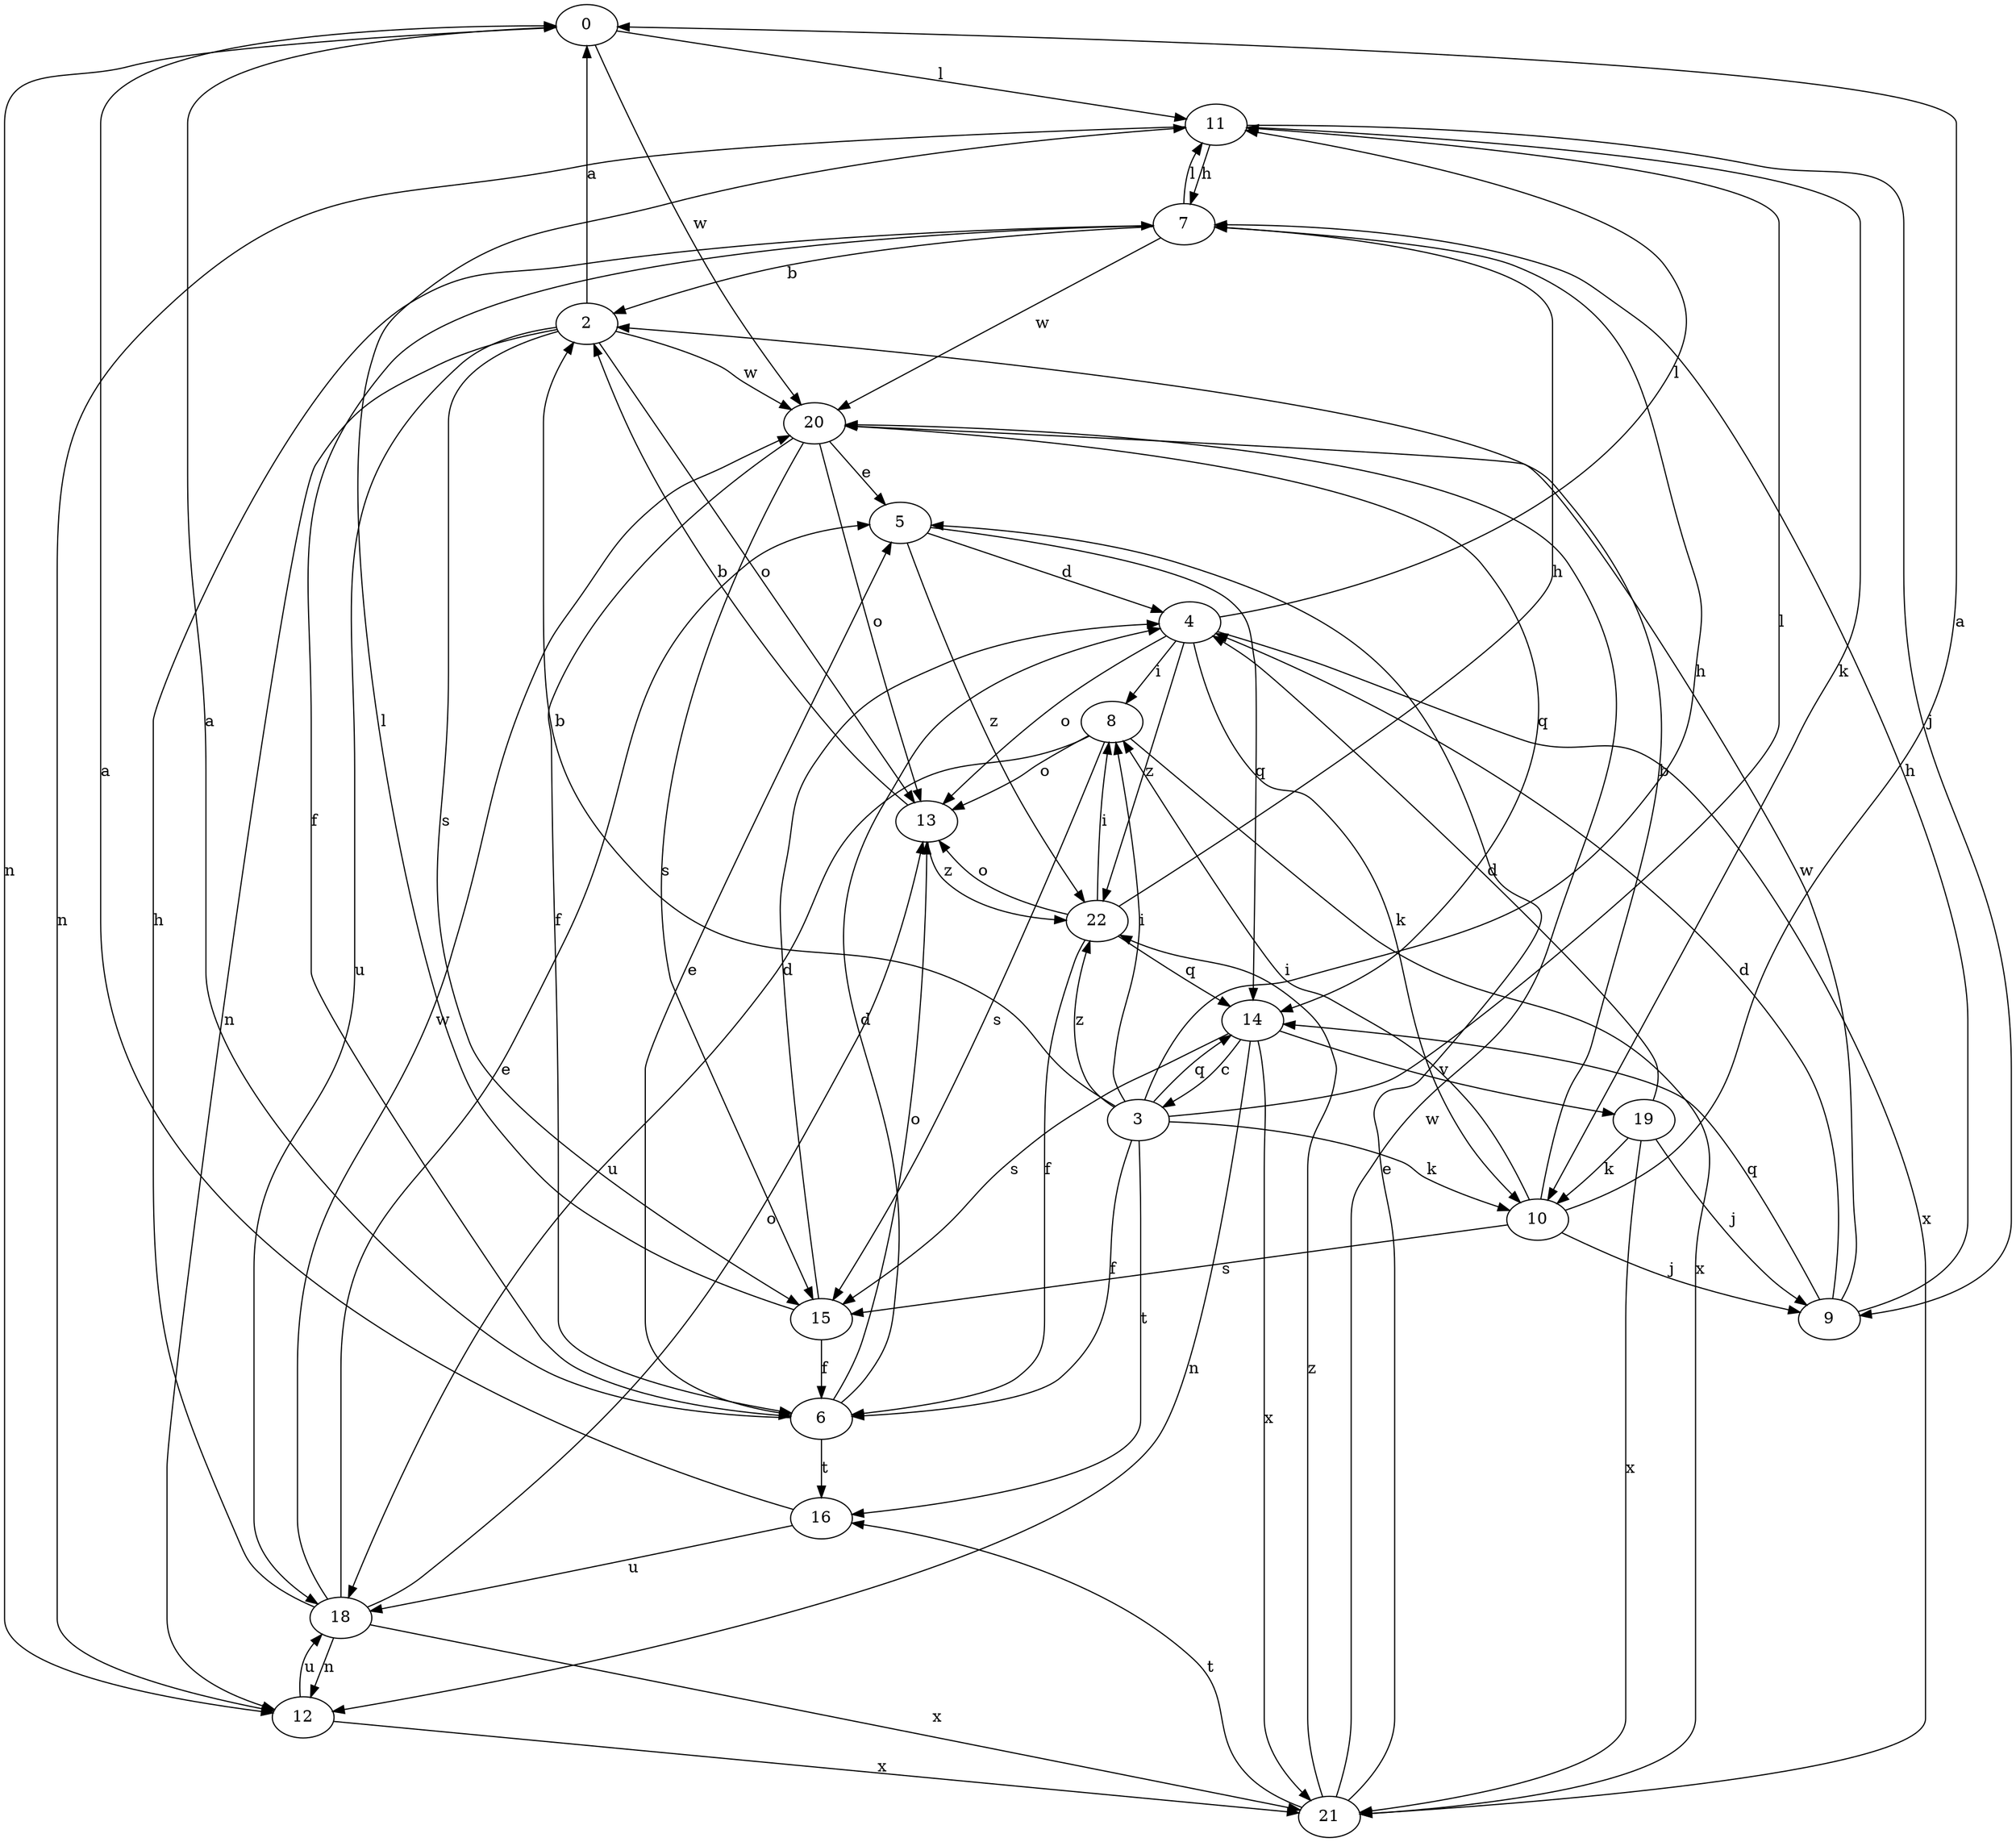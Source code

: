 strict digraph  {
0;
2;
3;
4;
5;
6;
7;
8;
9;
10;
11;
12;
13;
14;
15;
16;
18;
19;
20;
21;
22;
0 -> 11  [label=l];
0 -> 12  [label=n];
0 -> 20  [label=w];
2 -> 0  [label=a];
2 -> 12  [label=n];
2 -> 13  [label=o];
2 -> 15  [label=s];
2 -> 18  [label=u];
2 -> 20  [label=w];
3 -> 2  [label=b];
3 -> 6  [label=f];
3 -> 7  [label=h];
3 -> 8  [label=i];
3 -> 10  [label=k];
3 -> 11  [label=l];
3 -> 14  [label=q];
3 -> 16  [label=t];
3 -> 22  [label=z];
4 -> 8  [label=i];
4 -> 10  [label=k];
4 -> 11  [label=l];
4 -> 13  [label=o];
4 -> 21  [label=x];
4 -> 22  [label=z];
5 -> 4  [label=d];
5 -> 14  [label=q];
5 -> 22  [label=z];
6 -> 0  [label=a];
6 -> 4  [label=d];
6 -> 5  [label=e];
6 -> 13  [label=o];
6 -> 16  [label=t];
7 -> 2  [label=b];
7 -> 6  [label=f];
7 -> 11  [label=l];
7 -> 20  [label=w];
8 -> 13  [label=o];
8 -> 15  [label=s];
8 -> 18  [label=u];
8 -> 21  [label=x];
9 -> 4  [label=d];
9 -> 7  [label=h];
9 -> 14  [label=q];
9 -> 20  [label=w];
10 -> 0  [label=a];
10 -> 2  [label=b];
10 -> 8  [label=i];
10 -> 9  [label=j];
10 -> 15  [label=s];
11 -> 7  [label=h];
11 -> 9  [label=j];
11 -> 10  [label=k];
11 -> 12  [label=n];
12 -> 18  [label=u];
12 -> 21  [label=x];
13 -> 2  [label=b];
13 -> 22  [label=z];
14 -> 3  [label=c];
14 -> 12  [label=n];
14 -> 15  [label=s];
14 -> 19  [label=v];
14 -> 21  [label=x];
15 -> 4  [label=d];
15 -> 6  [label=f];
15 -> 11  [label=l];
16 -> 0  [label=a];
16 -> 18  [label=u];
18 -> 5  [label=e];
18 -> 7  [label=h];
18 -> 12  [label=n];
18 -> 13  [label=o];
18 -> 20  [label=w];
18 -> 21  [label=x];
19 -> 4  [label=d];
19 -> 9  [label=j];
19 -> 10  [label=k];
19 -> 21  [label=x];
20 -> 5  [label=e];
20 -> 6  [label=f];
20 -> 13  [label=o];
20 -> 14  [label=q];
20 -> 15  [label=s];
21 -> 5  [label=e];
21 -> 16  [label=t];
21 -> 20  [label=w];
21 -> 22  [label=z];
22 -> 6  [label=f];
22 -> 7  [label=h];
22 -> 8  [label=i];
22 -> 13  [label=o];
22 -> 14  [label=q];
}
